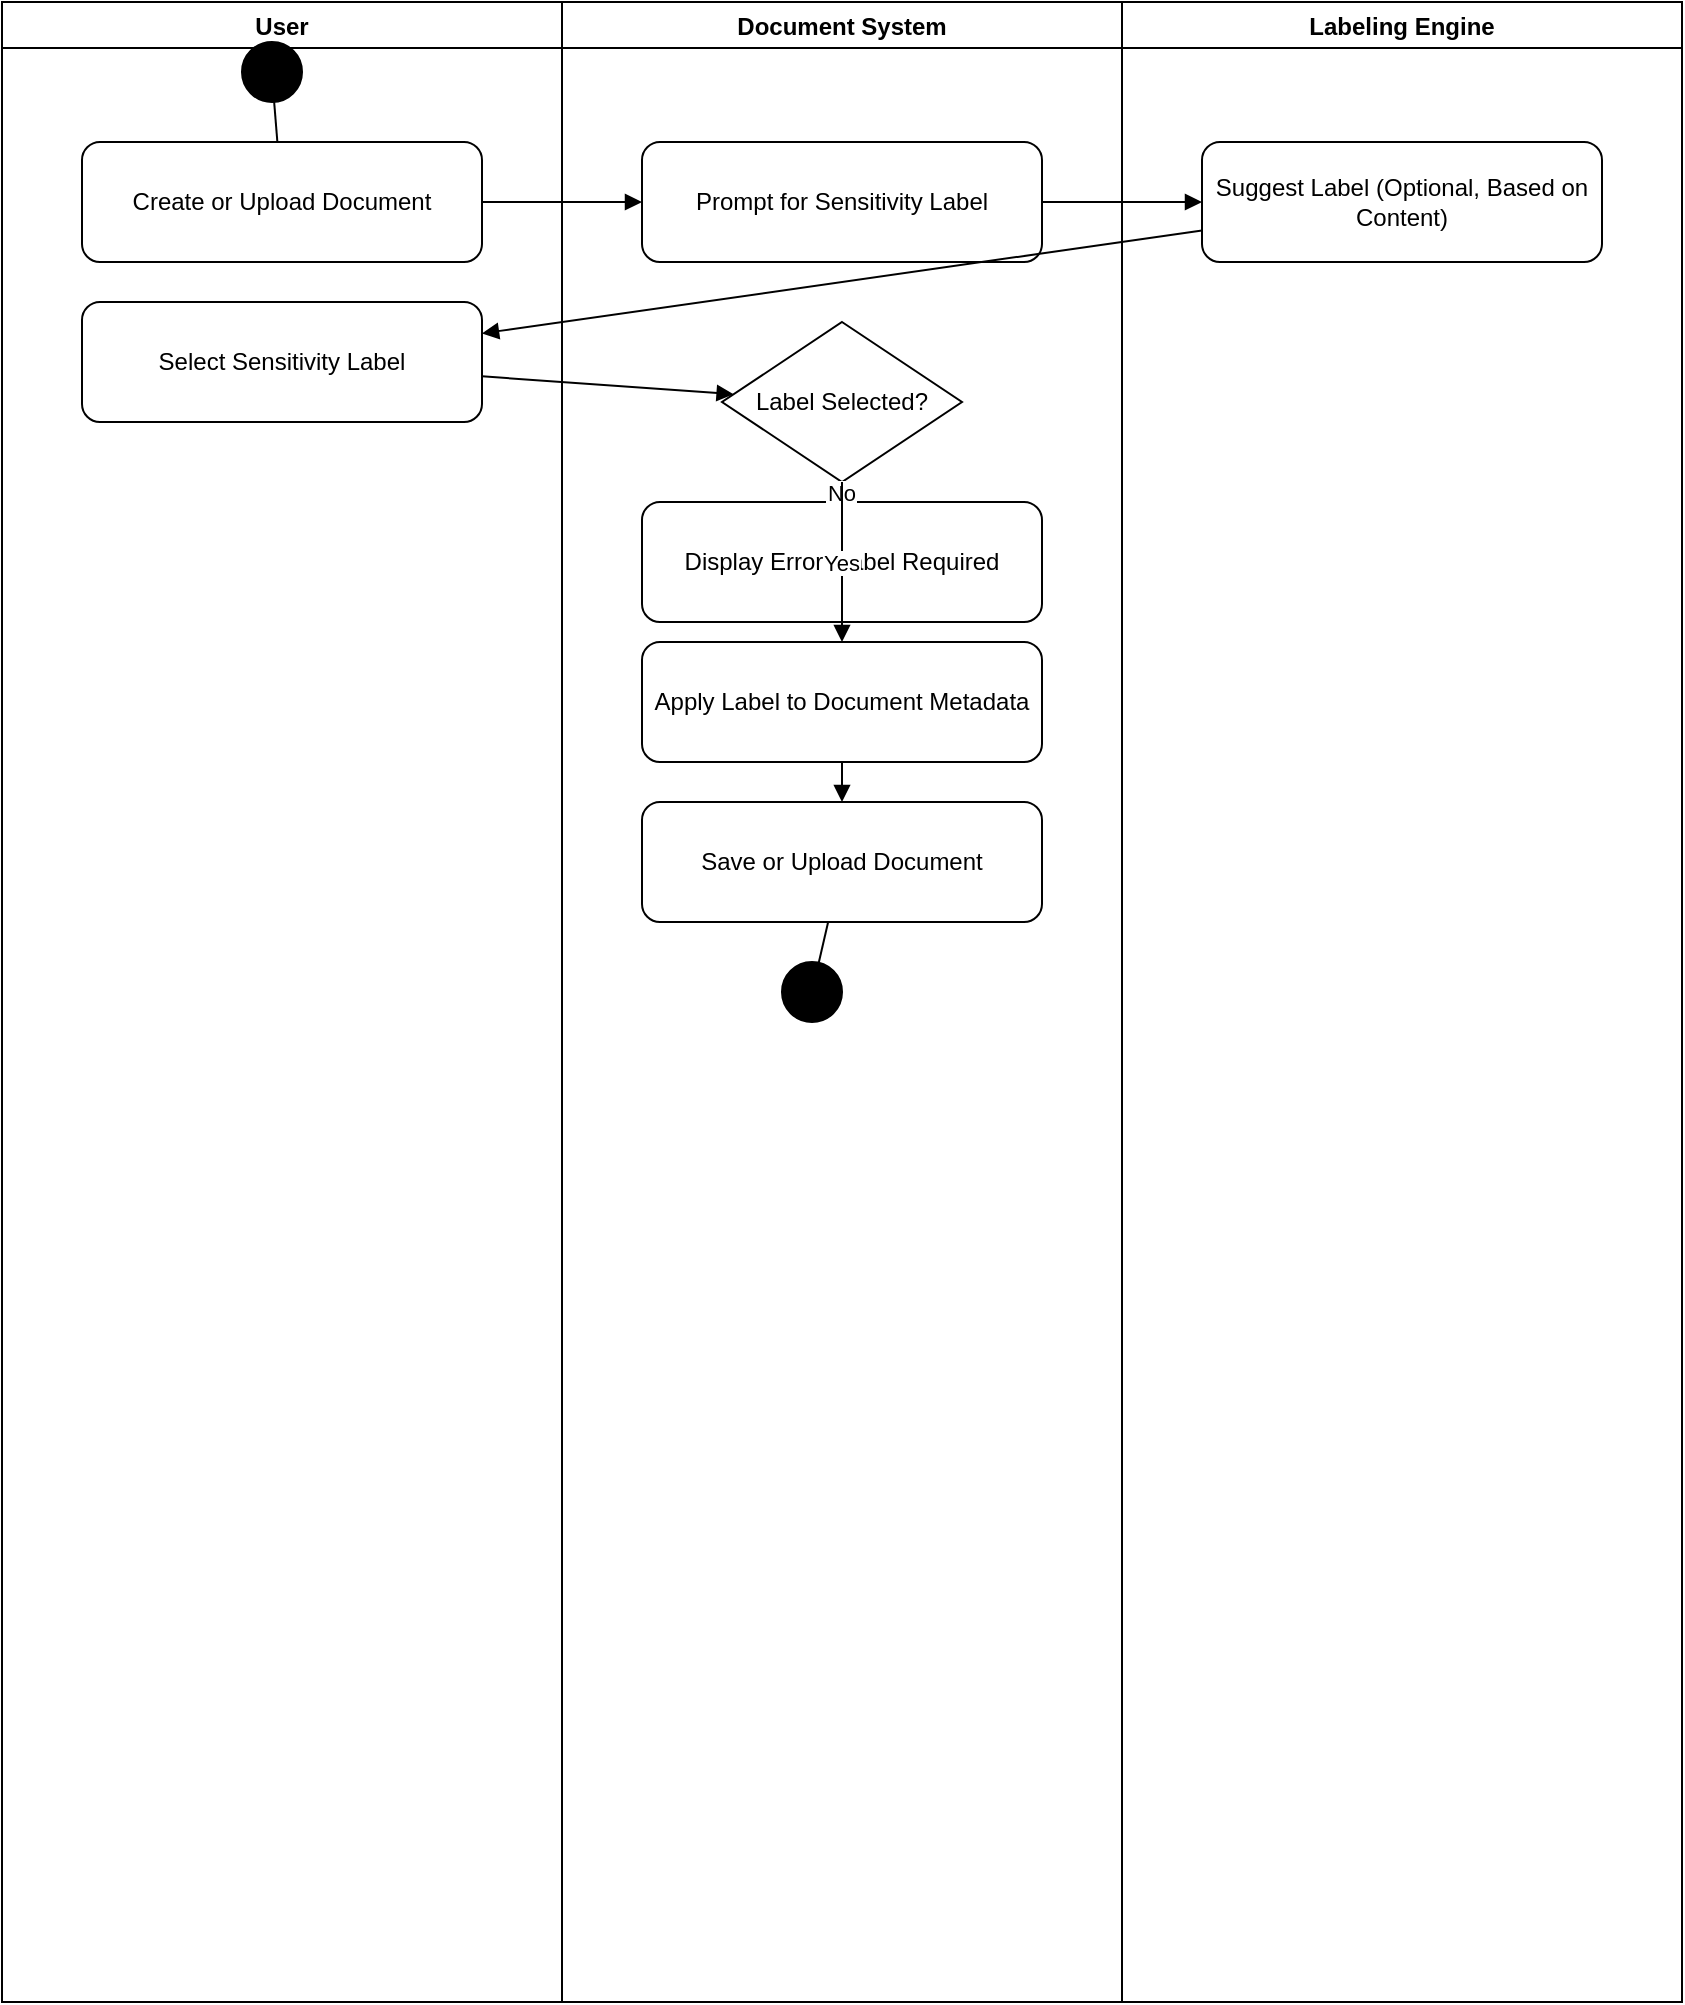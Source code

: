 <mxfile>
  <diagram name="User Document Labeling Flow" id="0">
    <mxGraphModel dx="1200" dy="720" grid="1" gridSize="10" guides="1" tooltips="1" connect="1" arrows="1" fold="1" page="1" pageScale="1" pageWidth="850" pageHeight="1100" math="0" shadow="0">
      <root>
        <mxCell id="0"/>
        <mxCell id="1" parent="0"/>

        <!-- Swimlanes -->
        <mxCell id="2" value="User" style="swimlane" vertex="1" parent="1">
          <mxGeometry x="0" y="0" width="280" height="1000" as="geometry"/>
        </mxCell>
        <mxCell id="3" value="Document System" style="swimlane" vertex="1" parent="1">
          <mxGeometry x="280" y="0" width="280" height="1000" as="geometry"/>
        </mxCell>
        <mxCell id="4" value="Labeling Engine" style="swimlane" vertex="1" parent="1">
          <mxGeometry x="560" y="0" width="280" height="1000" as="geometry"/>
        </mxCell>

        <!-- Start -->
        <mxCell id="5" value="" style="ellipse;whiteSpace=wrap;html=1;aspect=fixed;fillColor=#000000;" vertex="1" parent="2">
          <mxGeometry x="120" y="20" width="30" height="30" as="geometry"/>
        </mxCell>

        <!-- Activities and decisions -->
        <mxCell id="6" value="Create or Upload Document" style="rounded=1;whiteSpace=wrap;html=1;" vertex="1" parent="2">
          <mxGeometry x="40" y="70" width="200" height="60" as="geometry"/>
        </mxCell>
        <mxCell id="7" value="Prompt for Sensitivity Label" style="rounded=1;whiteSpace=wrap;html=1;" vertex="1" parent="3">
          <mxGeometry x="40" y="70" width="200" height="60" as="geometry"/>
        </mxCell>
        <mxCell id="8" value="Suggest Label (Optional, Based on Content)" style="rounded=1;whiteSpace=wrap;html=1;" vertex="1" parent="4">
          <mxGeometry x="40" y="70" width="200" height="60" as="geometry"/>
        </mxCell>
        <mxCell id="9" value="Select Sensitivity Label" style="rounded=1;whiteSpace=wrap;html=1;" vertex="1" parent="2">
          <mxGeometry x="40" y="150" width="200" height="60" as="geometry"/>
        </mxCell>
        <mxCell id="10" value="Label Selected?" style="rhombus;whiteSpace=wrap;html=1;" vertex="1" parent="3">
          <mxGeometry x="80" y="160" width="120" height="80" as="geometry"/>
        </mxCell>
        <mxCell id="11" value="Display Error: Label Required" style="rounded=1;whiteSpace=wrap;html=1;" vertex="1" parent="3">
          <mxGeometry x="40" y="250" width="200" height="60" as="geometry"/>
        </mxCell>
        <mxCell id="12" value="Apply Label to Document Metadata" style="rounded=1;whiteSpace=wrap;html=1;" vertex="1" parent="3">
          <mxGeometry x="40" y="320" width="200" height="60" as="geometry"/>
        </mxCell>
        <mxCell id="13" value="Save or Upload Document" style="rounded=1;whiteSpace=wrap;html=1;" vertex="1" parent="3">
          <mxGeometry x="40" y="400" width="200" height="60" as="geometry"/>
        </mxCell>

        <!-- End -->
        <mxCell id="14" value="" style="ellipse;whiteSpace=wrap;html=1;aspect=fixed;fillColor=#000000;" vertex="1" parent="3">
          <mxGeometry x="110" y="480" width="30" height="30" as="geometry"/>
        </mxCell>

        <!-- Connectors -->
        <mxCell id="e1" style="endArrow=none;" edge="1" parent="2" source="5" target="6"><mxGeometry relative="1" as="geometry"/></mxCell>
        <mxCell id="e2" style="endArrow=block;" edge="1" parent="2" source="6" target="7"><mxGeometry relative="1" as="geometry"/></mxCell>
        <mxCell id="e3" style="endArrow=block;" edge="1" parent="3" source="7" target="8"><mxGeometry relative="1" as="geometry"/></mxCell>
        <mxCell id="e4" style="endArrow=block;" edge="1" parent="4" source="8" target="9"><mxGeometry relative="1" as="geometry"/></mxCell>
        <mxCell id="e5" style="endArrow=block;" edge="1" parent="2" source="9" target="10"><mxGeometry relative="1" as="geometry"/></mxCell>
        <mxCell id="e6" value="No" style="endArrow=block;" edge="1" parent="3" source="10" target="11"><mxGeometry relative="1" as="geometry"/></mxCell>
        <mxCell id="e7" value="Yes" style="endArrow=block;" edge="1" parent="3" source="10" target="12"><mxGeometry relative="1" as="geometry"/></mxCell>
        <mxCell id="e8" style="endArrow=block;" edge="1" parent="3" source="12" target="13"><mxGeometry relative="1" as="geometry"/></mxCell>
        <mxCell id="e9" style="endArrow=none;" edge="1" parent="3" source="13" target="14"><mxGeometry relative="1" as="geometry"/></mxCell>
      </root>
    </mxGraphModel>
  </diagram>
</mxfile>